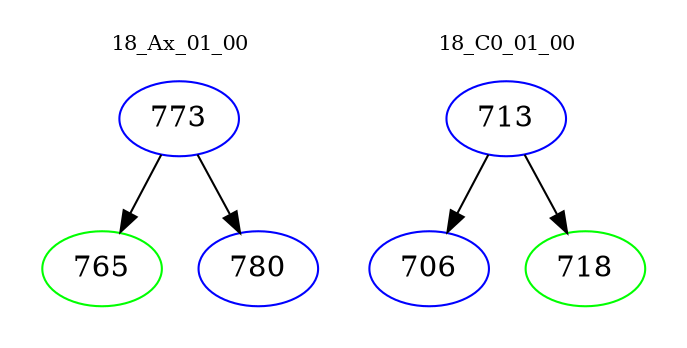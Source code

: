 digraph{
subgraph cluster_0 {
color = white
label = "18_Ax_01_00";
fontsize=10;
T0_773 [label="773", color="blue"]
T0_773 -> T0_765 [color="black"]
T0_765 [label="765", color="green"]
T0_773 -> T0_780 [color="black"]
T0_780 [label="780", color="blue"]
}
subgraph cluster_1 {
color = white
label = "18_C0_01_00";
fontsize=10;
T1_713 [label="713", color="blue"]
T1_713 -> T1_706 [color="black"]
T1_706 [label="706", color="blue"]
T1_713 -> T1_718 [color="black"]
T1_718 [label="718", color="green"]
}
}
